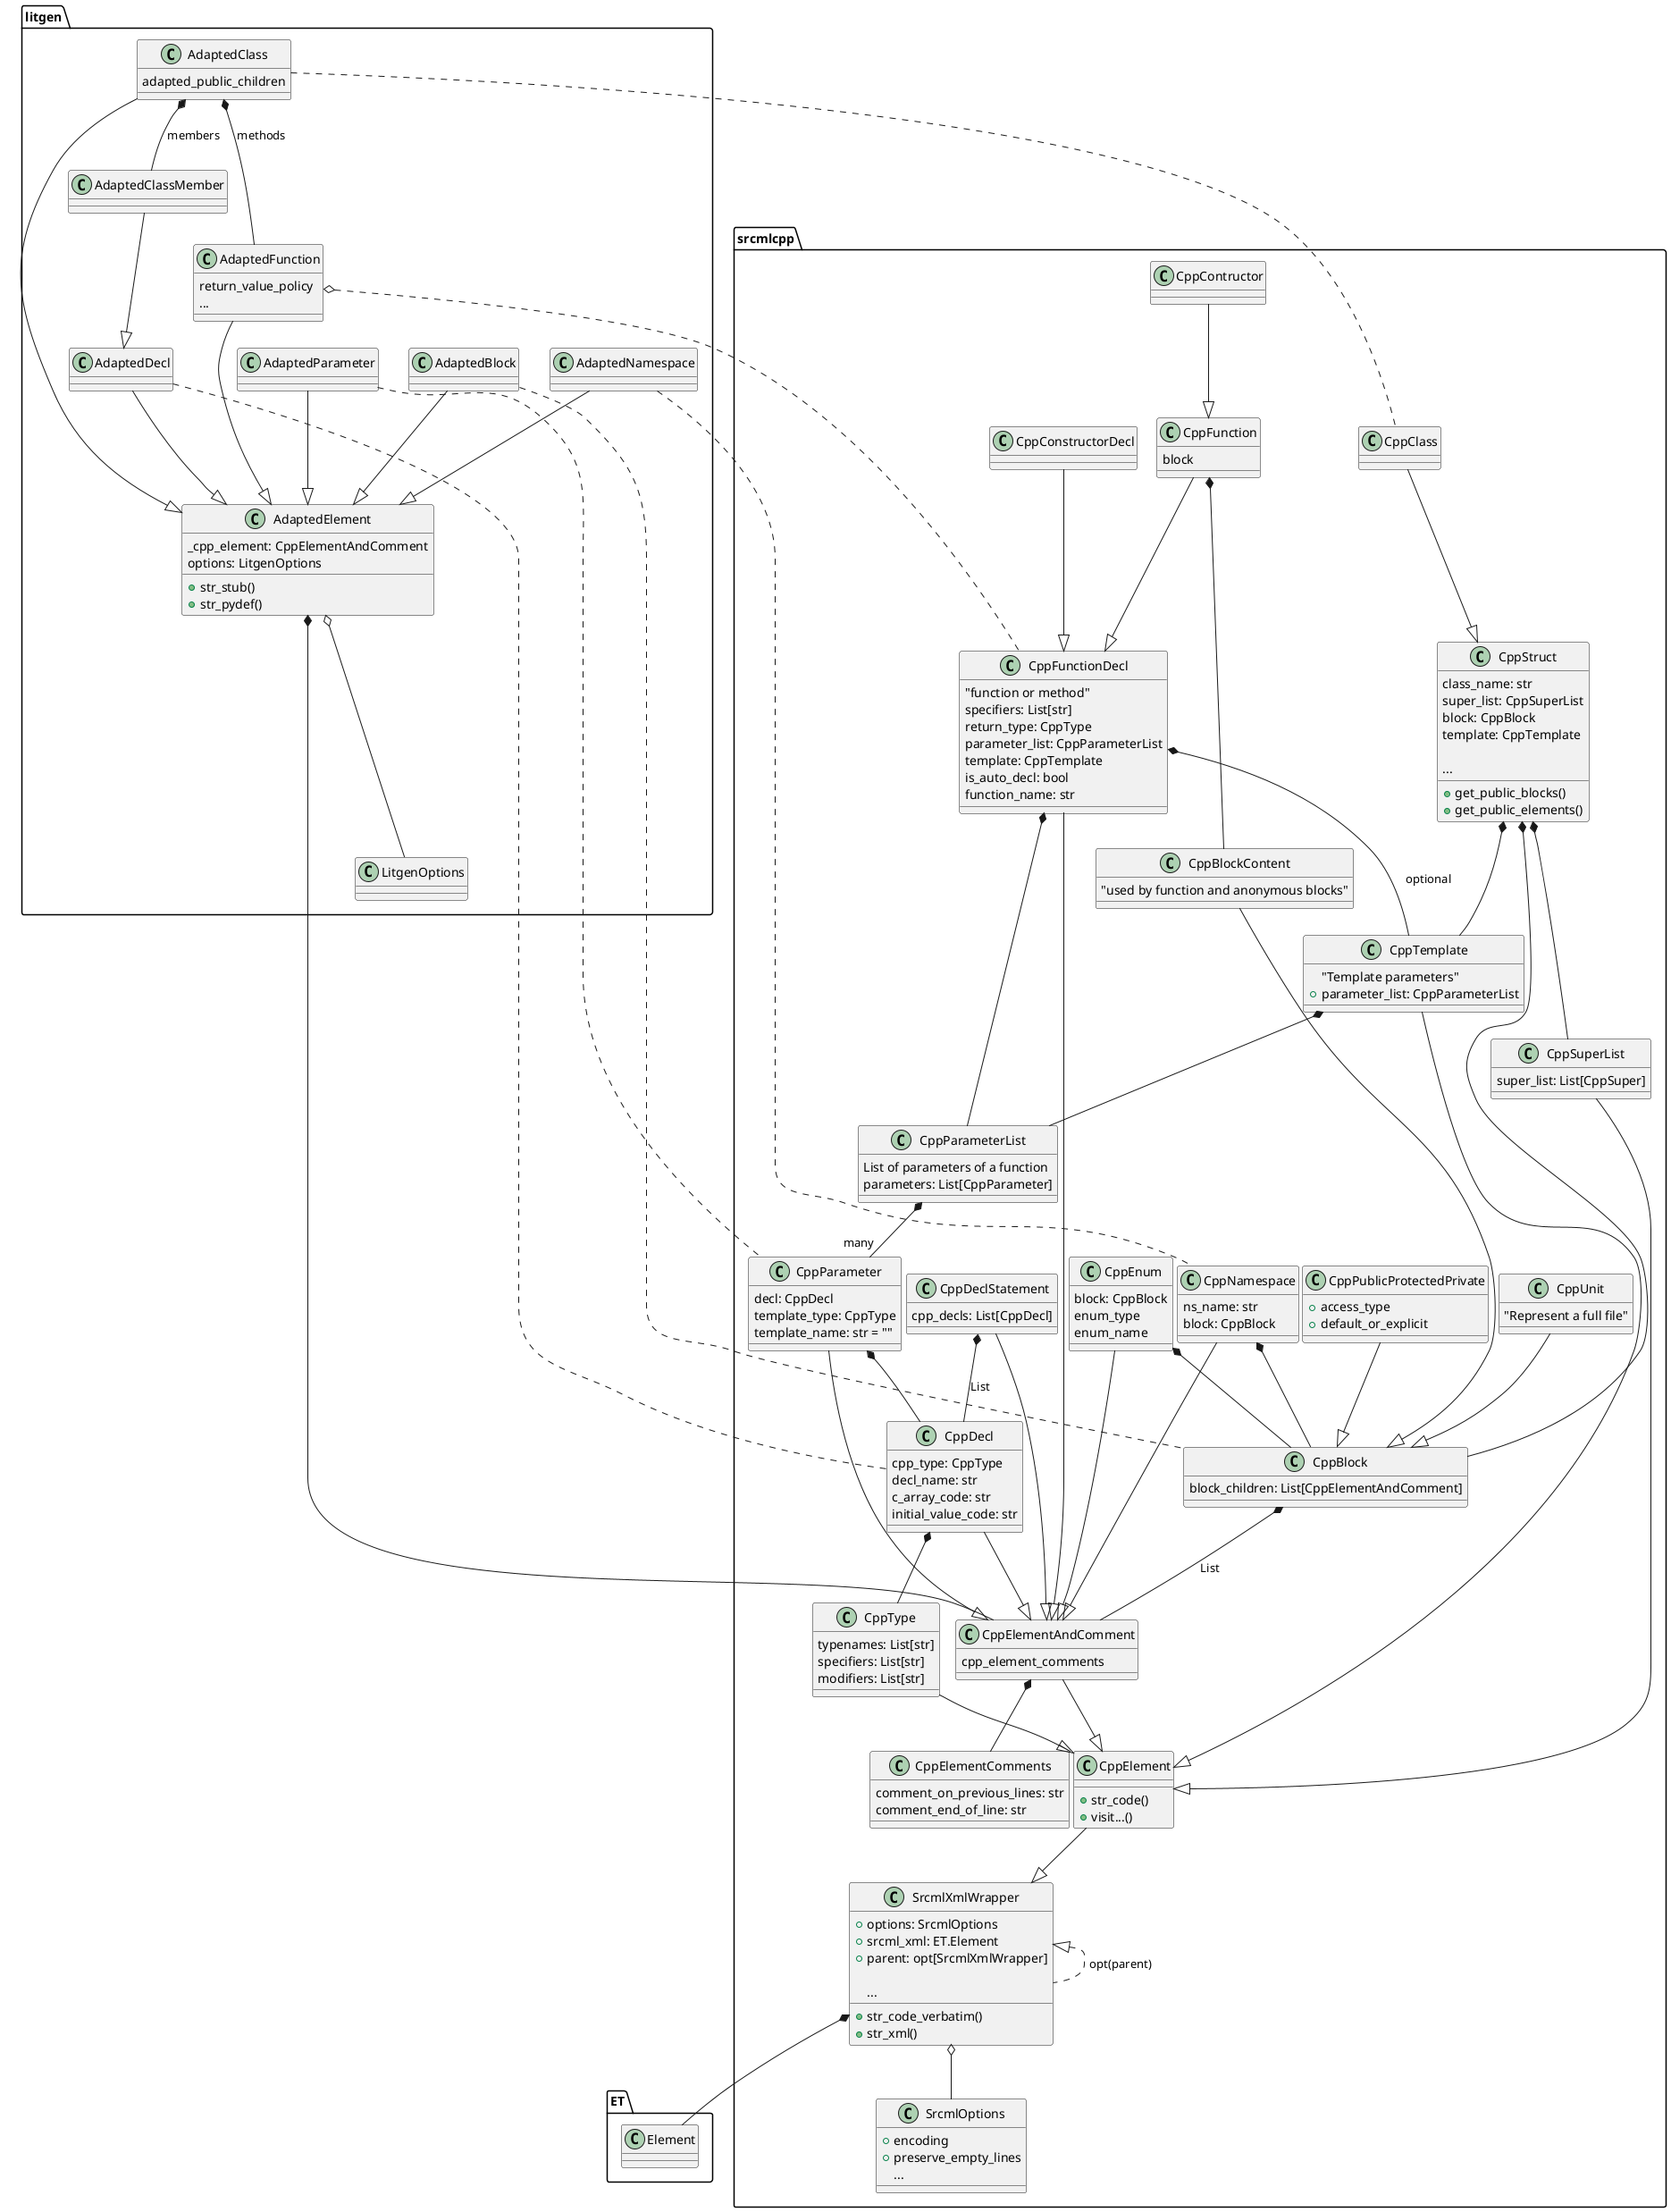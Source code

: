 @startuml
 class ET.Element
  package srcmlcpp {
          class SrcmlOptions {
                  + encoding
                  +preserve_empty_lines
                  ...
          }

          class SrcmlXmlWrapper {
                  + options: SrcmlOptions
                  + srcml_xml: ET.Element
                  + parent: opt[SrcmlXmlWrapper]

                  + str_code_verbatim()
                  + str_xml()
                  ...
          }

          SrcmlXmlWrapper <|... SrcmlXmlWrapper: opt(parent)
          SrcmlXmlWrapper *-- ET.Element
          SrcmlXmlWrapper o-- SrcmlOptions

          class CppElement {
                  + str_code()
                  + visit...()
          }

          class CppElementComments {
                  comment_on_previous_lines: str
                  comment_end_of_line: str
          }

          CppElement --|> SrcmlXmlWrapper

          class CppElementAndComment {
                  cpp_element_comments
          }
          CppElementAndComment --|> CppElement
          CppElementAndComment *-- CppElementComments


          /'
          CppEmptyLine --|> CppElementAndComment
          CppUnprocessed--|> CppElementAndComment
          '/

          class CppBlock {
                  block_children: List[CppElementAndComment]
          }

          CppBlock *-- CppElementAndComment : List

          class CppUnit {
                  "Represent a full file"
          }
          CppUnit --|> CppBlock

          class CppBlockContent {
                  "used by function and anonymous blocks"
          }

          CppBlockContent --|> CppBlock


          class CppPublicProtectedPrivate {
                  + access_type
                  + default_or_explicit
          }
          CppPublicProtectedPrivate --|> CppBlock

          class CppType {
                  typenames: List[str]
                  specifiers: List[str]
                  modifiers: List[str]
          }

          CppType --|> CppElement

          class  CppDecl {
                  cpp_type: CppType
                  decl_name: str
                  c_array_code: str
                  initial_value_code: str
          }

          CppDecl *-- CppType
          CppDecl --|> CppElementAndComment

          class CppDeclStatement {
                  cpp_decls: List[CppDecl]
          }

          CppDeclStatement --|> CppElementAndComment
          CppDeclStatement *-- CppDecl : List

          class CppParameter {
                  decl: CppDecl
                  template_type: CppType
                  template_name: str = ""
          }
          CppParameter --|> CppElementAndComment
          CppParameter *-- CppDecl


          class CppParameterList {
                  List of parameters of a function
                  parameters: List[CppParameter]
          }

          CppParameterList *-- "many" CppParameter

          class CppTemplate {
                  "Template parameters"
                  + parameter_list: CppParameterList
          }
          CppTemplate *-- CppParameterList
          CppTemplate --|> CppElement


          class CppFunctionDecl {
                  "function or method"
                  specifiers: List[str]
                  return_type: CppType
                  parameter_list: CppParameterList
                  template: CppTemplate
                  is_auto_decl: bool
                  function_name: str
          }

          CppFunctionDecl --|> CppElementAndComment
          /' CppFunctionDecl *-- CppType: return_type '/
          CppFunctionDecl *-- CppParameterList
          CppFunctionDecl *-- CppTemplate : optional


          class CppFunction {
                  block
          }
          CppFunction --|> CppFunctionDecl
          CppFunction *-- CppBlockContent

          CppConstructorDecl --|> CppFunctionDecl
          CppContructor --|> CppFunction

          /'
          class CppSuper {
                  specifier
                  superclass_name
          }
          '/

          class CppSuperList {
                  super_list: List[CppSuper]
          }
          /'CppSuperList *-- "many" CppSuper'/
          CppSuperList --|> CppElement


          class CppStruct {
                  class_name: str
                  super_list: CppSuperList
                  block: CppBlock
                  template: CppTemplate

                  +get_public_blocks()
                  +get_public_elements()
                  ...
          }
          CppStruct *-- CppBlock
          CppStruct *-- CppTemplate
          CppStruct *-- CppSuperList

          CppClass --|> CppStruct


          /'CppComment --|> CppElementAndComment'/

          class CppNamespace {
                  ns_name: str
                  block: CppBlock
          }
          CppNamespace --|> CppElementAndComment
          CppNamespace *-- CppBlock

          class CppEnum {
                  block: CppBlock
                  enum_type
                  enum_name
          }

          CppEnum --|> CppElementAndComment
          CppEnum *-- CppBlock
  }


  package litgen {

          class LitgenOptions {
          }

          class AdaptedElement {
                  _cpp_element: CppElementAndComment
                  options: LitgenOptions
                  +str_stub()
                  +str_pydef()
          }
          AdaptedElement *-- CppElementAndComment
          AdaptedElement o-- LitgenOptions

          class AdaptedBlock
          AdaptedBlock --|> AdaptedElement
          AdaptedBlock ... CppBlock

          class AdaptedNamespace
          AdaptedNamespace --|> AdaptedElement
          AdaptedNamespace ... CppNamespace

          class AdaptedDecl
          AdaptedDecl --|> AdaptedElement
          AdaptedDecl ... CppDecl

          AdaptedClassMember --|> AdaptedDecl

          class AdaptedClass {
                  adapted_public_children
          }
          AdaptedClass ... CppClass
          AdaptedClass --|> AdaptedElement
          AdaptedClass *-- AdaptedClassMember: members
          AdaptedClass *-- AdaptedFunction: methods

          AdaptedParameter --|> AdaptedElement
          AdaptedParameter ... CppParameter

          class AdaptedFunction {
                  return_value_policy
                  ...
          }
          AdaptedFunction --|> AdaptedElement
          AdaptedFunction o... CppFunctionDecl

  }
@enduml
